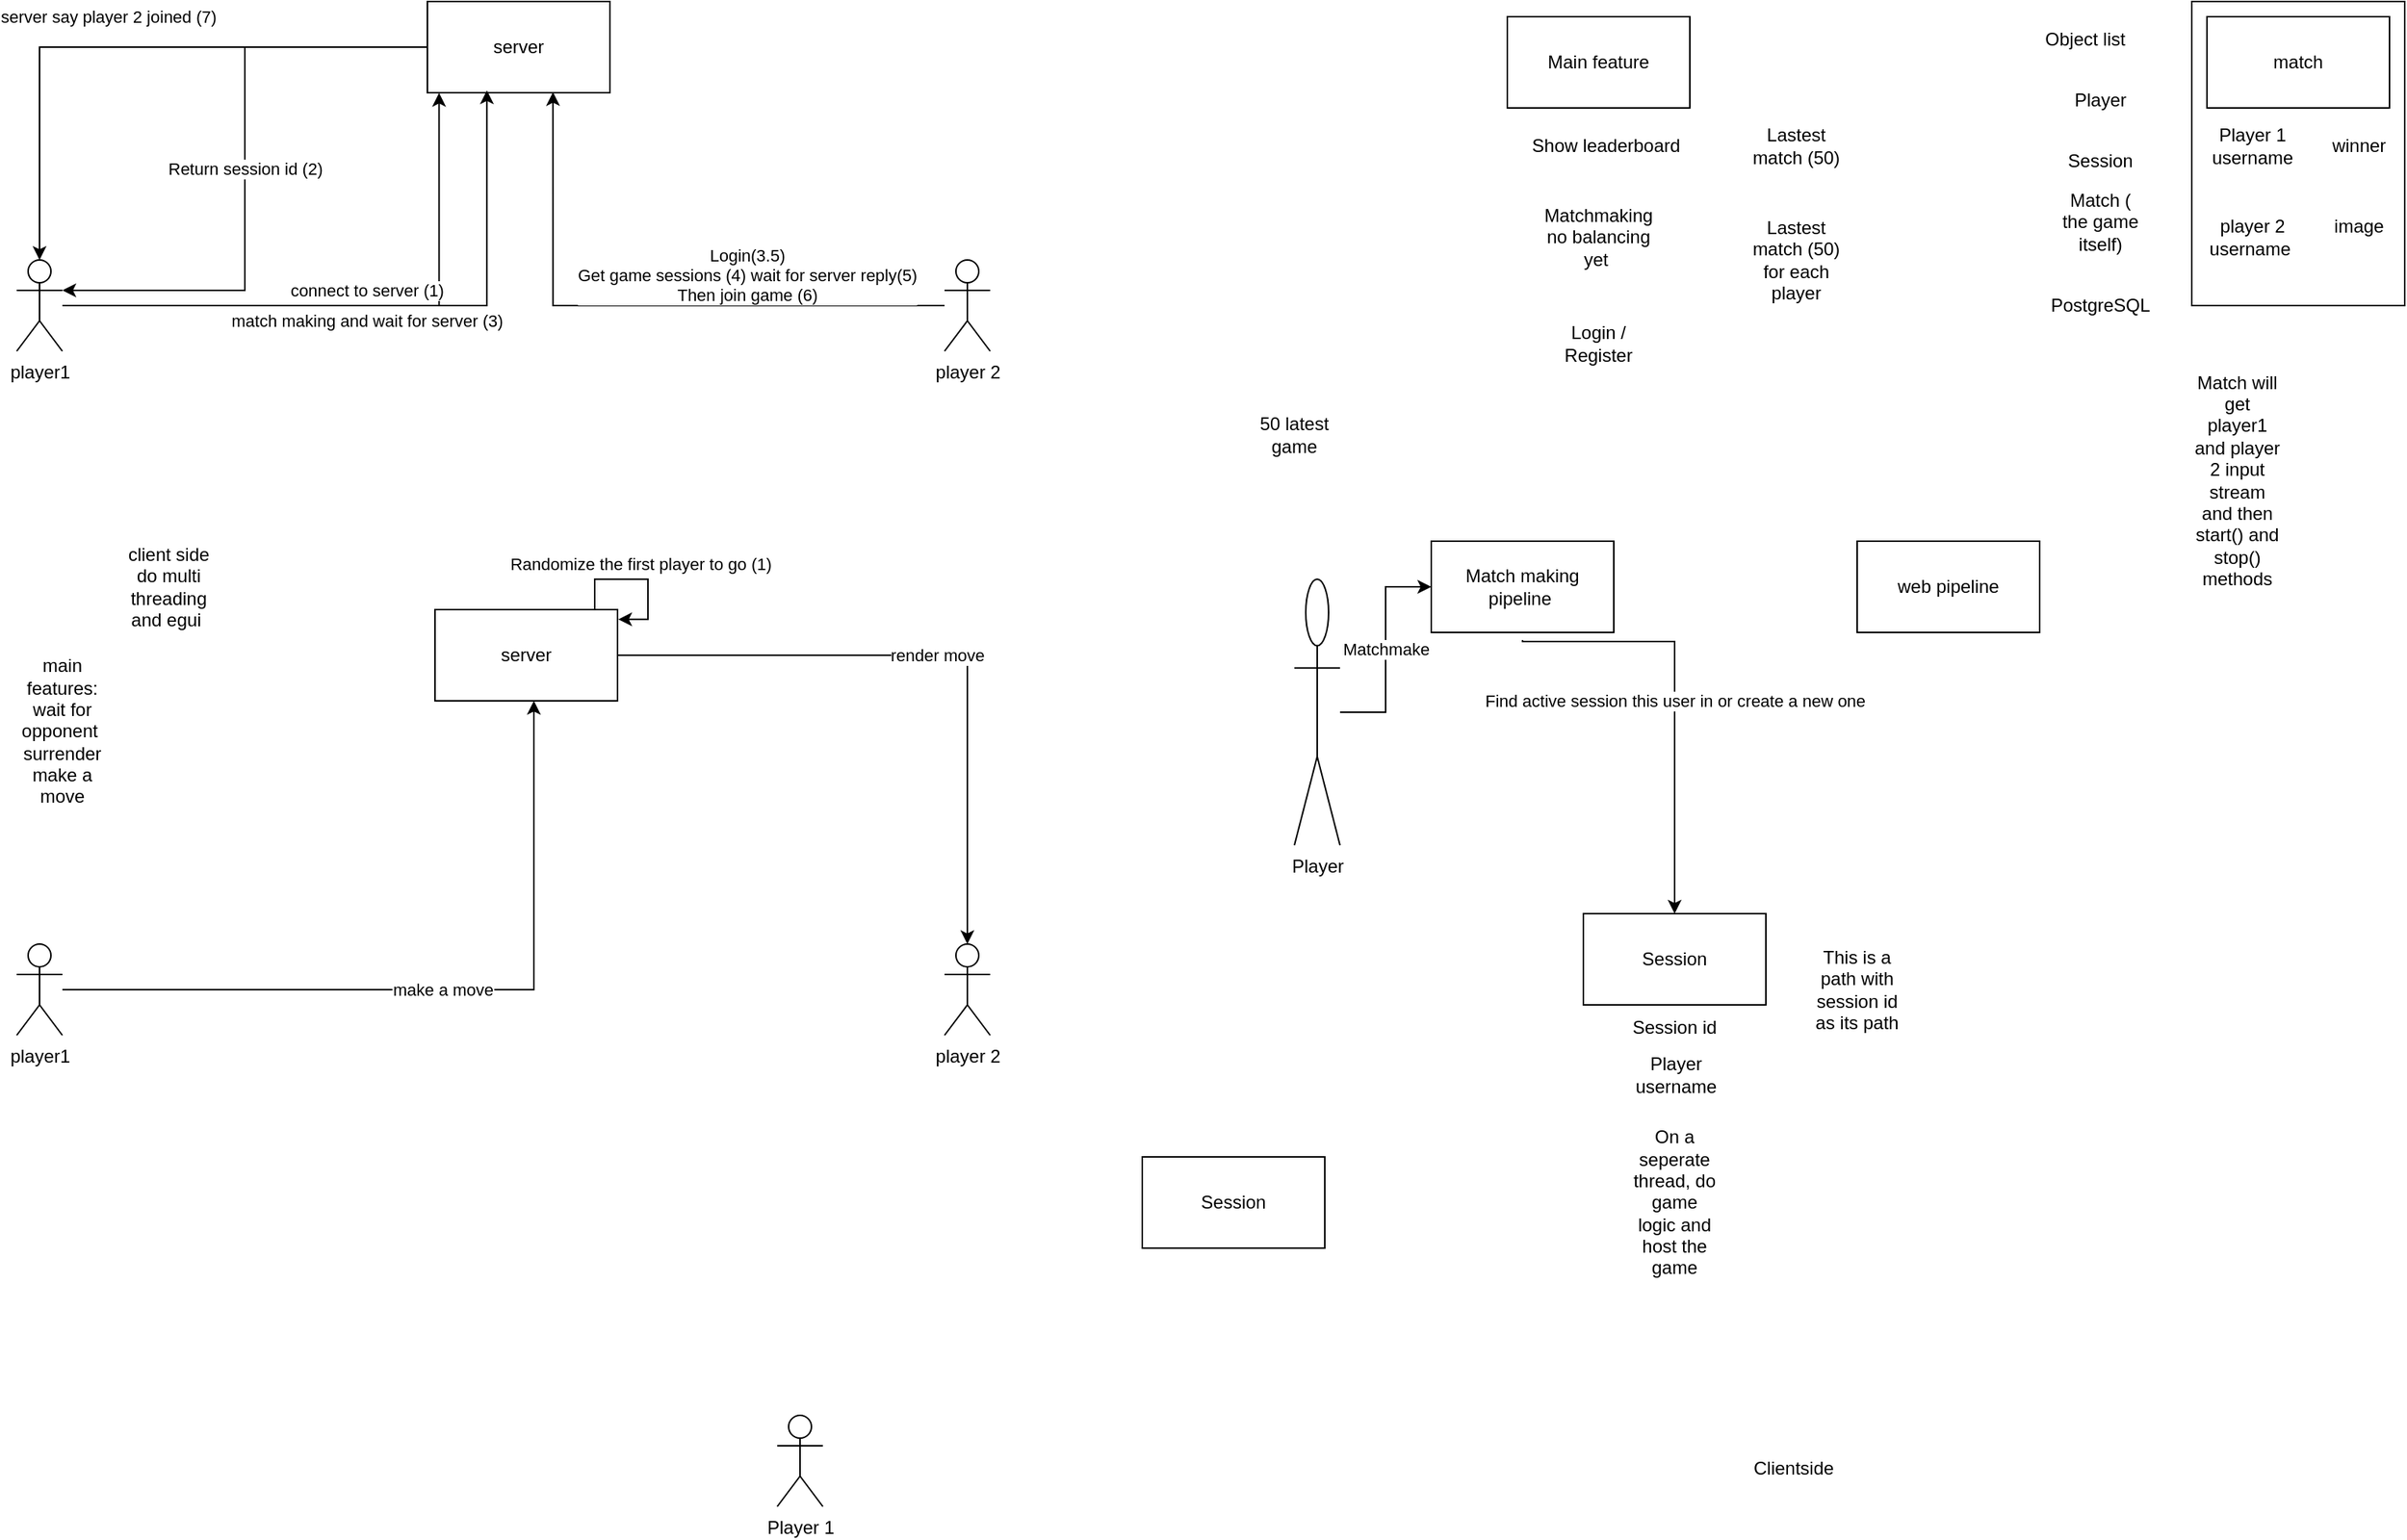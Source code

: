 <mxfile version="24.0.1" type="device">
  <diagram name="Page-1" id="EHiSbyyU3NLupmt2UMwz">
    <mxGraphModel dx="1397" dy="766" grid="1" gridSize="10" guides="1" tooltips="1" connect="1" arrows="1" fold="1" page="1" pageScale="1" pageWidth="850" pageHeight="1100" math="0" shadow="0">
      <root>
        <mxCell id="0" />
        <mxCell id="1" parent="0" />
        <mxCell id="bgJ3iHzGf6YziScQmkxo-1" value="player1" style="shape=umlActor;verticalLabelPosition=bottom;verticalAlign=top;html=1;outlineConnect=0;" parent="1" vertex="1">
          <mxGeometry x="90" y="240" width="30" height="60" as="geometry" />
        </mxCell>
        <mxCell id="bgJ3iHzGf6YziScQmkxo-2" value="player 2" style="shape=umlActor;verticalLabelPosition=bottom;verticalAlign=top;html=1;outlineConnect=0;" parent="1" vertex="1">
          <mxGeometry x="700" y="240" width="30" height="60" as="geometry" />
        </mxCell>
        <mxCell id="bgJ3iHzGf6YziScQmkxo-20" value="server say player 2 joined (7)" style="edgeStyle=orthogonalEdgeStyle;rounded=0;orthogonalLoop=1;jettySize=auto;html=1;" parent="1" source="bgJ3iHzGf6YziScQmkxo-5" target="bgJ3iHzGf6YziScQmkxo-1" edge="1">
          <mxGeometry x="0.063" y="-20" relative="1" as="geometry">
            <mxPoint as="offset" />
          </mxGeometry>
        </mxCell>
        <mxCell id="bgJ3iHzGf6YziScQmkxo-5" value="server" style="rounded=0;whiteSpace=wrap;html=1;" parent="1" vertex="1">
          <mxGeometry x="360" y="70" width="120" height="60" as="geometry" />
        </mxCell>
        <mxCell id="bgJ3iHzGf6YziScQmkxo-7" value="connect to server (1)" style="edgeStyle=orthogonalEdgeStyle;rounded=0;orthogonalLoop=1;jettySize=auto;html=1;entryX=0.064;entryY=1.002;entryDx=0;entryDy=0;entryPerimeter=0;" parent="1" source="bgJ3iHzGf6YziScQmkxo-1" target="bgJ3iHzGf6YziScQmkxo-5" edge="1">
          <mxGeometry x="0.032" y="10" relative="1" as="geometry">
            <mxPoint as="offset" />
          </mxGeometry>
        </mxCell>
        <mxCell id="bgJ3iHzGf6YziScQmkxo-8" value="Return session id (2)" style="edgeStyle=orthogonalEdgeStyle;rounded=0;orthogonalLoop=1;jettySize=auto;html=1;entryX=1;entryY=0.333;entryDx=0;entryDy=0;entryPerimeter=0;" parent="1" source="bgJ3iHzGf6YziScQmkxo-5" target="bgJ3iHzGf6YziScQmkxo-1" edge="1">
          <mxGeometry relative="1" as="geometry" />
        </mxCell>
        <mxCell id="bgJ3iHzGf6YziScQmkxo-10" value="match making and wait for server (3)" style="edgeStyle=orthogonalEdgeStyle;rounded=0;orthogonalLoop=1;jettySize=auto;html=1;entryX=0.326;entryY=0.974;entryDx=0;entryDy=0;entryPerimeter=0;" parent="1" source="bgJ3iHzGf6YziScQmkxo-1" target="bgJ3iHzGf6YziScQmkxo-5" edge="1">
          <mxGeometry x="-0.049" y="-10" relative="1" as="geometry">
            <mxPoint as="offset" />
          </mxGeometry>
        </mxCell>
        <mxCell id="bgJ3iHzGf6YziScQmkxo-12" value="&lt;div&gt;Login(3.5)&lt;/div&gt;Get game sessions (4) wait for server reply(5)&lt;div&gt;Then join game (6)&lt;/div&gt;" style="edgeStyle=orthogonalEdgeStyle;rounded=0;orthogonalLoop=1;jettySize=auto;html=1;entryX=0.688;entryY=0.993;entryDx=0;entryDy=0;entryPerimeter=0;" parent="1" source="bgJ3iHzGf6YziScQmkxo-2" target="bgJ3iHzGf6YziScQmkxo-5" edge="1">
          <mxGeometry x="-0.346" y="-20" relative="1" as="geometry">
            <mxPoint as="offset" />
          </mxGeometry>
        </mxCell>
        <mxCell id="bgJ3iHzGf6YziScQmkxo-25" value="render move" style="edgeStyle=orthogonalEdgeStyle;rounded=0;orthogonalLoop=1;jettySize=auto;html=1;" parent="1" source="bgJ3iHzGf6YziScQmkxo-14" target="bgJ3iHzGf6YziScQmkxo-16" edge="1">
          <mxGeometry relative="1" as="geometry" />
        </mxCell>
        <mxCell id="bgJ3iHzGf6YziScQmkxo-14" value="server" style="rounded=0;whiteSpace=wrap;html=1;" parent="1" vertex="1">
          <mxGeometry x="365" y="470" width="120" height="60" as="geometry" />
        </mxCell>
        <mxCell id="bgJ3iHzGf6YziScQmkxo-24" value="make a move" style="edgeStyle=orthogonalEdgeStyle;rounded=0;orthogonalLoop=1;jettySize=auto;html=1;" parent="1" source="bgJ3iHzGf6YziScQmkxo-15" edge="1">
          <mxGeometry relative="1" as="geometry">
            <mxPoint x="430" y="530" as="targetPoint" />
            <Array as="points">
              <mxPoint x="430" y="720" />
              <mxPoint x="430" y="530" />
            </Array>
          </mxGeometry>
        </mxCell>
        <mxCell id="bgJ3iHzGf6YziScQmkxo-15" value="player1" style="shape=umlActor;verticalLabelPosition=bottom;verticalAlign=top;html=1;outlineConnect=0;" parent="1" vertex="1">
          <mxGeometry x="90" y="690" width="30" height="60" as="geometry" />
        </mxCell>
        <mxCell id="bgJ3iHzGf6YziScQmkxo-16" value="player 2" style="shape=umlActor;verticalLabelPosition=bottom;verticalAlign=top;html=1;outlineConnect=0;" parent="1" vertex="1">
          <mxGeometry x="700" y="690" width="30" height="60" as="geometry" />
        </mxCell>
        <mxCell id="bgJ3iHzGf6YziScQmkxo-18" value="Randomize the first player to go (1)" style="edgeStyle=orthogonalEdgeStyle;rounded=0;orthogonalLoop=1;jettySize=auto;html=1;entryX=1.004;entryY=0.107;entryDx=0;entryDy=0;entryPerimeter=0;" parent="1" source="bgJ3iHzGf6YziScQmkxo-14" target="bgJ3iHzGf6YziScQmkxo-14" edge="1">
          <mxGeometry x="-0.01" y="10" relative="1" as="geometry">
            <Array as="points">
              <mxPoint x="470" y="450" />
              <mxPoint x="505" y="450" />
              <mxPoint x="505" y="476" />
            </Array>
            <mxPoint as="offset" />
          </mxGeometry>
        </mxCell>
        <mxCell id="bgJ3iHzGf6YziScQmkxo-21" value="client side do multi threading and egui&amp;nbsp;" style="text;html=1;align=center;verticalAlign=middle;whiteSpace=wrap;rounded=0;" parent="1" vertex="1">
          <mxGeometry x="160" y="440" width="60" height="30" as="geometry" />
        </mxCell>
        <mxCell id="bgJ3iHzGf6YziScQmkxo-22" value="main features:&lt;div&gt;wait for opponent&amp;nbsp;&lt;/div&gt;&lt;div&gt;surrender&lt;/div&gt;&lt;div&gt;make a move&lt;/div&gt;" style="text;html=1;align=center;verticalAlign=middle;whiteSpace=wrap;rounded=0;" parent="1" vertex="1">
          <mxGeometry x="90" y="535" width="60" height="30" as="geometry" />
        </mxCell>
        <mxCell id="n7c1z6AdSlekfF_StNQ_-2" value="match" style="rounded=0;whiteSpace=wrap;html=1;" parent="1" vertex="1">
          <mxGeometry x="1530" y="80" width="120" height="60" as="geometry" />
        </mxCell>
        <mxCell id="n7c1z6AdSlekfF_StNQ_-4" value="Player 1 username" style="text;html=1;align=center;verticalAlign=middle;whiteSpace=wrap;rounded=0;" parent="1" vertex="1">
          <mxGeometry x="1530" y="150" width="60" height="30" as="geometry" />
        </mxCell>
        <mxCell id="n7c1z6AdSlekfF_StNQ_-5" value="player 2 username&amp;nbsp;" style="text;html=1;align=center;verticalAlign=middle;whiteSpace=wrap;rounded=0;" parent="1" vertex="1">
          <mxGeometry x="1530" y="210" width="60" height="30" as="geometry" />
        </mxCell>
        <mxCell id="n7c1z6AdSlekfF_StNQ_-6" value="winner" style="text;html=1;align=center;verticalAlign=middle;whiteSpace=wrap;rounded=0;" parent="1" vertex="1">
          <mxGeometry x="1600" y="150" width="60" height="30" as="geometry" />
        </mxCell>
        <mxCell id="n7c1z6AdSlekfF_StNQ_-8" value="image&lt;div&gt;&lt;br&gt;&lt;/div&gt;" style="text;html=1;align=center;verticalAlign=middle;whiteSpace=wrap;rounded=0;" parent="1" vertex="1">
          <mxGeometry x="1600" y="210" width="60" height="30" as="geometry" />
        </mxCell>
        <mxCell id="n7c1z6AdSlekfF_StNQ_-9" value="50 latest game" style="text;html=1;align=center;verticalAlign=middle;whiteSpace=wrap;rounded=0;" parent="1" vertex="1">
          <mxGeometry x="900" y="340" width="60" height="30" as="geometry" />
        </mxCell>
        <mxCell id="n7c1z6AdSlekfF_StNQ_-12" value="Main feature" style="rounded=0;whiteSpace=wrap;html=1;" parent="1" vertex="1">
          <mxGeometry x="1070" y="80" width="120" height="60" as="geometry" />
        </mxCell>
        <mxCell id="n7c1z6AdSlekfF_StNQ_-13" value="Show leaderboard" style="text;html=1;align=center;verticalAlign=middle;whiteSpace=wrap;rounded=0;" parent="1" vertex="1">
          <mxGeometry x="1080" y="150" width="110" height="30" as="geometry" />
        </mxCell>
        <mxCell id="n7c1z6AdSlekfF_StNQ_-14" value="Matchmaking no balancing yet&amp;nbsp;" style="text;html=1;align=center;verticalAlign=middle;whiteSpace=wrap;rounded=0;" parent="1" vertex="1">
          <mxGeometry x="1085" y="210" width="90" height="30" as="geometry" />
        </mxCell>
        <mxCell id="n7c1z6AdSlekfF_StNQ_-15" value="Login / Register" style="text;html=1;align=center;verticalAlign=middle;whiteSpace=wrap;rounded=0;" parent="1" vertex="1">
          <mxGeometry x="1100" y="280" width="60" height="30" as="geometry" />
        </mxCell>
        <mxCell id="n7c1z6AdSlekfF_StNQ_-16" value="Lastest match (50)" style="text;html=1;align=center;verticalAlign=middle;whiteSpace=wrap;rounded=0;" parent="1" vertex="1">
          <mxGeometry x="1230" y="150" width="60" height="30" as="geometry" />
        </mxCell>
        <mxCell id="n7c1z6AdSlekfF_StNQ_-17" value="Lastest match (50) for each player" style="text;html=1;align=center;verticalAlign=middle;whiteSpace=wrap;rounded=0;" parent="1" vertex="1">
          <mxGeometry x="1230" y="200" width="60" height="80" as="geometry" />
        </mxCell>
        <mxCell id="n7c1z6AdSlekfF_StNQ_-29" value="Find active session this user in or create a new one" style="edgeStyle=orthogonalEdgeStyle;rounded=0;orthogonalLoop=1;jettySize=auto;html=1;entryX=0.5;entryY=0;entryDx=0;entryDy=0;" parent="1" target="n7c1z6AdSlekfF_StNQ_-24" edge="1">
          <mxGeometry relative="1" as="geometry">
            <mxPoint x="1080" y="490" as="sourcePoint" />
            <Array as="points">
              <mxPoint x="1180" y="491" />
            </Array>
          </mxGeometry>
        </mxCell>
        <mxCell id="n7c1z6AdSlekfF_StNQ_-18" value="Match making pipeline&amp;nbsp;" style="rounded=0;whiteSpace=wrap;html=1;" parent="1" vertex="1">
          <mxGeometry x="1020" y="425" width="120" height="60" as="geometry" />
        </mxCell>
        <mxCell id="n7c1z6AdSlekfF_StNQ_-19" value="web pipeline" style="rounded=0;whiteSpace=wrap;html=1;" parent="1" vertex="1">
          <mxGeometry x="1300" y="425" width="120" height="60" as="geometry" />
        </mxCell>
        <mxCell id="n7c1z6AdSlekfF_StNQ_-21" value="Matchmake" style="edgeStyle=orthogonalEdgeStyle;rounded=0;orthogonalLoop=1;jettySize=auto;html=1;" parent="1" source="n7c1z6AdSlekfF_StNQ_-20" target="n7c1z6AdSlekfF_StNQ_-18" edge="1">
          <mxGeometry relative="1" as="geometry" />
        </mxCell>
        <mxCell id="n7c1z6AdSlekfF_StNQ_-20" value="Player" style="shape=umlActor;verticalLabelPosition=bottom;verticalAlign=top;html=1;outlineConnect=0;" parent="1" vertex="1">
          <mxGeometry x="930" y="450" width="30" height="175" as="geometry" />
        </mxCell>
        <mxCell id="n7c1z6AdSlekfF_StNQ_-24" value="Session" style="rounded=0;whiteSpace=wrap;html=1;" parent="1" vertex="1">
          <mxGeometry x="1120" y="670" width="120" height="60" as="geometry" />
        </mxCell>
        <mxCell id="n7c1z6AdSlekfF_StNQ_-25" value="Session id" style="text;html=1;align=center;verticalAlign=middle;whiteSpace=wrap;rounded=0;" parent="1" vertex="1">
          <mxGeometry x="1149.5" y="730" width="60" height="30" as="geometry" />
        </mxCell>
        <mxCell id="n7c1z6AdSlekfF_StNQ_-26" value="Player username" style="text;html=1;align=center;verticalAlign=middle;whiteSpace=wrap;rounded=0;" parent="1" vertex="1">
          <mxGeometry x="1150.5" y="761" width="60" height="30" as="geometry" />
        </mxCell>
        <mxCell id="n7c1z6AdSlekfF_StNQ_-30" value="This is a path with session id as its path" style="text;html=1;align=center;verticalAlign=middle;whiteSpace=wrap;rounded=0;" parent="1" vertex="1">
          <mxGeometry x="1270" y="705" width="60" height="30" as="geometry" />
        </mxCell>
        <mxCell id="n7c1z6AdSlekfF_StNQ_-31" value="Session" style="rounded=0;whiteSpace=wrap;html=1;" parent="1" vertex="1">
          <mxGeometry x="830" y="830" width="120" height="60" as="geometry" />
        </mxCell>
        <mxCell id="n7c1z6AdSlekfF_StNQ_-32" value="Player 1" style="shape=umlActor;verticalLabelPosition=bottom;verticalAlign=top;html=1;outlineConnect=0;" parent="1" vertex="1">
          <mxGeometry x="590" y="1000" width="30" height="60" as="geometry" />
        </mxCell>
        <mxCell id="n7c1z6AdSlekfF_StNQ_-33" value="On a seperate thread, do game logic and host the game" style="text;html=1;align=center;verticalAlign=middle;whiteSpace=wrap;rounded=0;" parent="1" vertex="1">
          <mxGeometry x="1150" y="845" width="60" height="30" as="geometry" />
        </mxCell>
        <mxCell id="n7c1z6AdSlekfF_StNQ_-34" value="Clientside&amp;nbsp;" style="text;html=1;align=center;verticalAlign=middle;whiteSpace=wrap;rounded=0;" parent="1" vertex="1">
          <mxGeometry x="1230" y="1020" width="60" height="30" as="geometry" />
        </mxCell>
        <mxCell id="n7c1z6AdSlekfF_StNQ_-35" value="Object list" style="text;html=1;align=center;verticalAlign=middle;whiteSpace=wrap;rounded=0;" parent="1" vertex="1">
          <mxGeometry x="1420" y="80" width="60" height="30" as="geometry" />
        </mxCell>
        <mxCell id="n7c1z6AdSlekfF_StNQ_-36" value="Player" style="text;html=1;align=center;verticalAlign=middle;whiteSpace=wrap;rounded=0;" parent="1" vertex="1">
          <mxGeometry x="1430" y="120" width="60" height="30" as="geometry" />
        </mxCell>
        <mxCell id="n7c1z6AdSlekfF_StNQ_-37" value="Session" style="text;html=1;align=center;verticalAlign=middle;whiteSpace=wrap;rounded=0;" parent="1" vertex="1">
          <mxGeometry x="1430" y="160" width="60" height="30" as="geometry" />
        </mxCell>
        <mxCell id="n7c1z6AdSlekfF_StNQ_-38" value="Match ( the game itself)" style="text;html=1;align=center;verticalAlign=middle;whiteSpace=wrap;rounded=0;" parent="1" vertex="1">
          <mxGeometry x="1430" y="200" width="60" height="30" as="geometry" />
        </mxCell>
        <mxCell id="n7c1z6AdSlekfF_StNQ_-40" value="" style="rounded=0;whiteSpace=wrap;html=1;fillColor=none;" parent="1" vertex="1">
          <mxGeometry x="1520" y="70" width="140" height="200" as="geometry" />
        </mxCell>
        <mxCell id="n7c1z6AdSlekfF_StNQ_-41" value="PostgreSQL" style="text;html=1;align=center;verticalAlign=middle;whiteSpace=wrap;rounded=0;" parent="1" vertex="1">
          <mxGeometry x="1430" y="255" width="60" height="30" as="geometry" />
        </mxCell>
        <mxCell id="B4510aEKIpnYSESekxUs-1" value="Match will get player1 and player 2 input stream and then start() and stop() methods" style="text;html=1;align=center;verticalAlign=middle;whiteSpace=wrap;rounded=0;" vertex="1" parent="1">
          <mxGeometry x="1520" y="370" width="60" height="30" as="geometry" />
        </mxCell>
      </root>
    </mxGraphModel>
  </diagram>
</mxfile>
